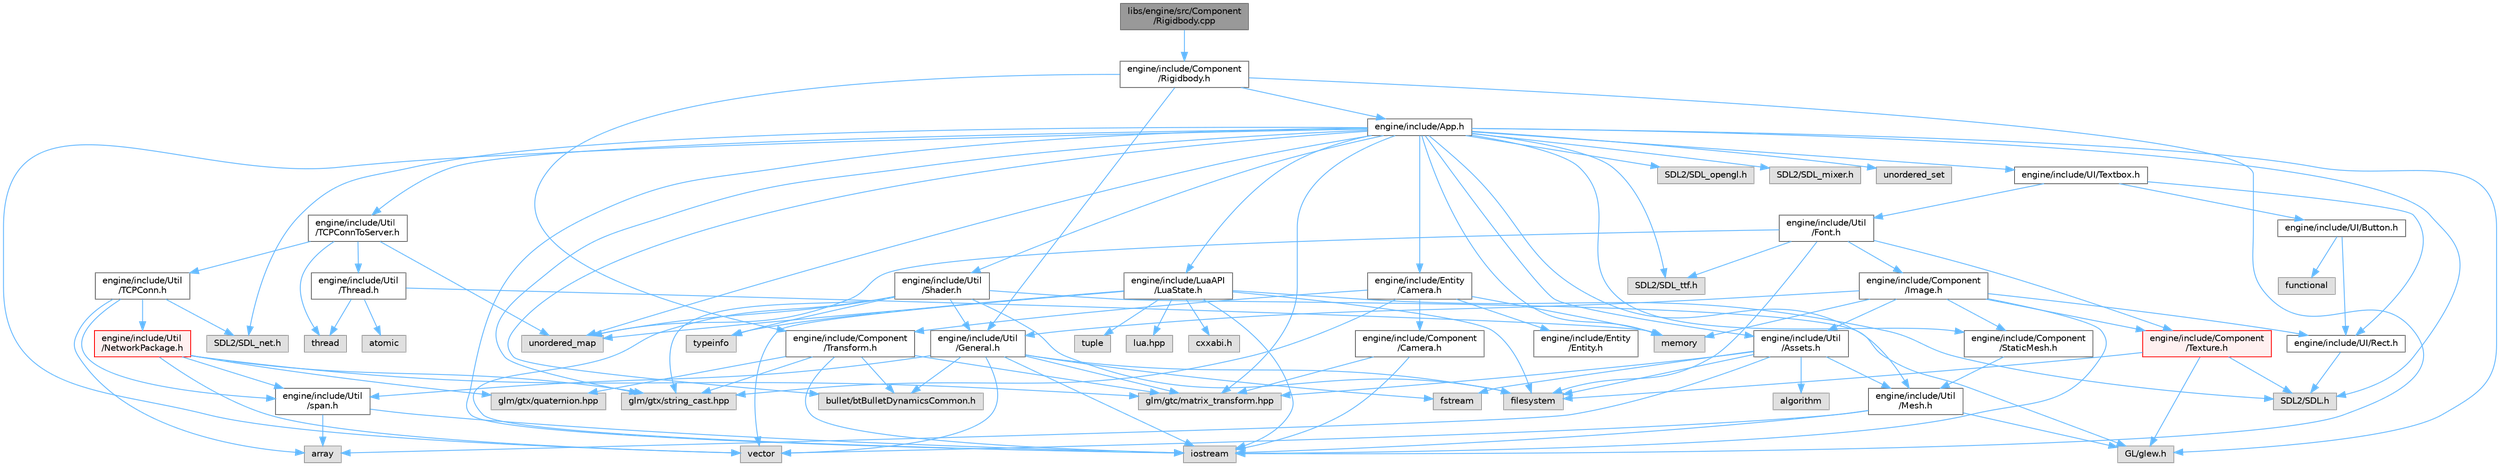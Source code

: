 digraph "libs/engine/src/Component/Rigidbody.cpp"
{
 // LATEX_PDF_SIZE
  bgcolor="transparent";
  edge [fontname=Helvetica,fontsize=10,labelfontname=Helvetica,labelfontsize=10];
  node [fontname=Helvetica,fontsize=10,shape=box,height=0.2,width=0.4];
  Node1 [label="libs/engine/src/Component\l/Rigidbody.cpp",height=0.2,width=0.4,color="gray40", fillcolor="grey60", style="filled", fontcolor="black",tooltip=" "];
  Node1 -> Node2 [color="steelblue1",style="solid"];
  Node2 [label="engine/include/Component\l/Rigidbody.h",height=0.2,width=0.4,color="grey40", fillcolor="white", style="filled",URL="$_rigidbody_8h.html",tooltip=" "];
  Node2 -> Node3 [color="steelblue1",style="solid"];
  Node3 [label="engine/include/App.h",height=0.2,width=0.4,color="grey40", fillcolor="white", style="filled",URL="$_app_8h.html",tooltip=" "];
  Node3 -> Node4 [color="steelblue1",style="solid"];
  Node4 [label="iostream",height=0.2,width=0.4,color="grey60", fillcolor="#E0E0E0", style="filled",tooltip=" "];
  Node3 -> Node5 [color="steelblue1",style="solid"];
  Node5 [label="engine/include/Entity\l/Camera.h",height=0.2,width=0.4,color="grey40", fillcolor="white", style="filled",URL="$_entity_2_camera_8h.html",tooltip=" "];
  Node5 -> Node6 [color="steelblue1",style="solid"];
  Node6 [label="memory",height=0.2,width=0.4,color="grey60", fillcolor="#E0E0E0", style="filled",tooltip=" "];
  Node5 -> Node7 [color="steelblue1",style="solid"];
  Node7 [label="engine/include/Entity\l/Entity.h",height=0.2,width=0.4,color="grey40", fillcolor="white", style="filled",URL="$_entity_8h.html",tooltip=" "];
  Node5 -> Node8 [color="steelblue1",style="solid"];
  Node8 [label="engine/include/Component\l/Camera.h",height=0.2,width=0.4,color="grey40", fillcolor="white", style="filled",URL="$_component_2_camera_8h.html",tooltip=" "];
  Node8 -> Node9 [color="steelblue1",style="solid"];
  Node9 [label="glm/gtc/matrix_transform.hpp",height=0.2,width=0.4,color="grey60", fillcolor="#E0E0E0", style="filled",tooltip=" "];
  Node8 -> Node4 [color="steelblue1",style="solid"];
  Node5 -> Node10 [color="steelblue1",style="solid"];
  Node10 [label="engine/include/Component\l/Transform.h",height=0.2,width=0.4,color="grey40", fillcolor="white", style="filled",URL="$_transform_8h.html",tooltip=" "];
  Node10 -> Node9 [color="steelblue1",style="solid"];
  Node10 -> Node11 [color="steelblue1",style="solid"];
  Node11 [label="glm/gtx/string_cast.hpp",height=0.2,width=0.4,color="grey60", fillcolor="#E0E0E0", style="filled",tooltip=" "];
  Node10 -> Node12 [color="steelblue1",style="solid"];
  Node12 [label="glm/gtx/quaternion.hpp",height=0.2,width=0.4,color="grey60", fillcolor="#E0E0E0", style="filled",tooltip=" "];
  Node10 -> Node4 [color="steelblue1",style="solid"];
  Node10 -> Node13 [color="steelblue1",style="solid"];
  Node13 [label="bullet/btBulletDynamicsCommon.h",height=0.2,width=0.4,color="grey60", fillcolor="#E0E0E0", style="filled",tooltip=" "];
  Node5 -> Node11 [color="steelblue1",style="solid"];
  Node3 -> Node14 [color="steelblue1",style="solid"];
  Node14 [label="engine/include/Util\l/Assets.h",height=0.2,width=0.4,color="grey40", fillcolor="white", style="filled",URL="$_assets_8h.html",tooltip=" "];
  Node14 -> Node15 [color="steelblue1",style="solid"];
  Node15 [label="fstream",height=0.2,width=0.4,color="grey60", fillcolor="#E0E0E0", style="filled",tooltip=" "];
  Node14 -> Node16 [color="steelblue1",style="solid"];
  Node16 [label="filesystem",height=0.2,width=0.4,color="grey60", fillcolor="#E0E0E0", style="filled",tooltip=" "];
  Node14 -> Node17 [color="steelblue1",style="solid"];
  Node17 [label="array",height=0.2,width=0.4,color="grey60", fillcolor="#E0E0E0", style="filled",tooltip=" "];
  Node14 -> Node18 [color="steelblue1",style="solid"];
  Node18 [label="algorithm",height=0.2,width=0.4,color="grey60", fillcolor="#E0E0E0", style="filled",tooltip=" "];
  Node14 -> Node19 [color="steelblue1",style="solid"];
  Node19 [label="engine/include/Util\l/Mesh.h",height=0.2,width=0.4,color="grey40", fillcolor="white", style="filled",URL="$_mesh_8h.html",tooltip=" "];
  Node19 -> Node4 [color="steelblue1",style="solid"];
  Node19 -> Node20 [color="steelblue1",style="solid"];
  Node20 [label="vector",height=0.2,width=0.4,color="grey60", fillcolor="#E0E0E0", style="filled",tooltip=" "];
  Node19 -> Node21 [color="steelblue1",style="solid"];
  Node21 [label="GL/glew.h",height=0.2,width=0.4,color="grey60", fillcolor="#E0E0E0", style="filled",tooltip=" "];
  Node14 -> Node9 [color="steelblue1",style="solid"];
  Node3 -> Node22 [color="steelblue1",style="solid"];
  Node22 [label="engine/include/Component\l/StaticMesh.h",height=0.2,width=0.4,color="grey40", fillcolor="white", style="filled",URL="$_static_mesh_8h.html",tooltip=" "];
  Node22 -> Node19 [color="steelblue1",style="solid"];
  Node3 -> Node19 [color="steelblue1",style="solid"];
  Node3 -> Node23 [color="steelblue1",style="solid"];
  Node23 [label="engine/include/Util\l/TCPConnToServer.h",height=0.2,width=0.4,color="grey40", fillcolor="white", style="filled",URL="$_t_c_p_conn_to_server_8h.html",tooltip=" "];
  Node23 -> Node24 [color="steelblue1",style="solid"];
  Node24 [label="engine/include/Util\l/TCPConn.h",height=0.2,width=0.4,color="grey40", fillcolor="white", style="filled",URL="$_t_c_p_conn_8h.html",tooltip=" "];
  Node24 -> Node25 [color="steelblue1",style="solid"];
  Node25 [label="SDL2/SDL_net.h",height=0.2,width=0.4,color="grey60", fillcolor="#E0E0E0", style="filled",tooltip=" "];
  Node24 -> Node26 [color="steelblue1",style="solid"];
  Node26 [label="engine/include/Util\l/span.h",height=0.2,width=0.4,color="grey40", fillcolor="white", style="filled",URL="$span_8h.html",tooltip=" "];
  Node26 -> Node17 [color="steelblue1",style="solid"];
  Node26 -> Node4 [color="steelblue1",style="solid"];
  Node24 -> Node27 [color="steelblue1",style="solid"];
  Node27 [label="engine/include/Util\l/NetworkPackage.h",height=0.2,width=0.4,color="red", fillcolor="#FFF0F0", style="filled",URL="$_network_package_8h.html",tooltip=" "];
  Node27 -> Node9 [color="steelblue1",style="solid"];
  Node27 -> Node11 [color="steelblue1",style="solid"];
  Node27 -> Node12 [color="steelblue1",style="solid"];
  Node27 -> Node26 [color="steelblue1",style="solid"];
  Node27 -> Node20 [color="steelblue1",style="solid"];
  Node24 -> Node17 [color="steelblue1",style="solid"];
  Node23 -> Node30 [color="steelblue1",style="solid"];
  Node30 [label="engine/include/Util\l/Thread.h",height=0.2,width=0.4,color="grey40", fillcolor="white", style="filled",URL="$_thread_8h.html",tooltip=" "];
  Node30 -> Node6 [color="steelblue1",style="solid"];
  Node30 -> Node31 [color="steelblue1",style="solid"];
  Node31 [label="thread",height=0.2,width=0.4,color="grey60", fillcolor="#E0E0E0", style="filled",tooltip=" "];
  Node30 -> Node32 [color="steelblue1",style="solid"];
  Node32 [label="atomic",height=0.2,width=0.4,color="grey60", fillcolor="#E0E0E0", style="filled",tooltip=" "];
  Node23 -> Node31 [color="steelblue1",style="solid"];
  Node23 -> Node33 [color="steelblue1",style="solid"];
  Node33 [label="unordered_map",height=0.2,width=0.4,color="grey60", fillcolor="#E0E0E0", style="filled",tooltip=" "];
  Node3 -> Node34 [color="steelblue1",style="solid"];
  Node34 [label="engine/include/Util\l/Shader.h",height=0.2,width=0.4,color="grey40", fillcolor="white", style="filled",URL="$_shader_8h.html",tooltip=" "];
  Node34 -> Node35 [color="steelblue1",style="solid"];
  Node35 [label="typeinfo",height=0.2,width=0.4,color="grey60", fillcolor="#E0E0E0", style="filled",tooltip=" "];
  Node34 -> Node21 [color="steelblue1",style="solid"];
  Node34 -> Node11 [color="steelblue1",style="solid"];
  Node34 -> Node4 [color="steelblue1",style="solid"];
  Node34 -> Node16 [color="steelblue1",style="solid"];
  Node34 -> Node33 [color="steelblue1",style="solid"];
  Node34 -> Node36 [color="steelblue1",style="solid"];
  Node36 [label="engine/include/Util\l/General.h",height=0.2,width=0.4,color="grey40", fillcolor="white", style="filled",URL="$_general_8h.html",tooltip=" "];
  Node36 -> Node16 [color="steelblue1",style="solid"];
  Node36 -> Node15 [color="steelblue1",style="solid"];
  Node36 -> Node4 [color="steelblue1",style="solid"];
  Node36 -> Node20 [color="steelblue1",style="solid"];
  Node36 -> Node9 [color="steelblue1",style="solid"];
  Node36 -> Node13 [color="steelblue1",style="solid"];
  Node36 -> Node26 [color="steelblue1",style="solid"];
  Node3 -> Node37 [color="steelblue1",style="solid"];
  Node37 [label="engine/include/LuaAPI\l/LuaState.h",height=0.2,width=0.4,color="grey40", fillcolor="white", style="filled",URL="$_lua_state_8h.html",tooltip=" "];
  Node37 -> Node38 [color="steelblue1",style="solid"];
  Node38 [label="lua.hpp",height=0.2,width=0.4,color="grey60", fillcolor="#E0E0E0", style="filled",tooltip=" "];
  Node37 -> Node16 [color="steelblue1",style="solid"];
  Node37 -> Node4 [color="steelblue1",style="solid"];
  Node37 -> Node20 [color="steelblue1",style="solid"];
  Node37 -> Node35 [color="steelblue1",style="solid"];
  Node37 -> Node39 [color="steelblue1",style="solid"];
  Node39 [label="cxxabi.h",height=0.2,width=0.4,color="grey60", fillcolor="#E0E0E0", style="filled",tooltip=" "];
  Node37 -> Node40 [color="steelblue1",style="solid"];
  Node40 [label="tuple",height=0.2,width=0.4,color="grey60", fillcolor="#E0E0E0", style="filled",tooltip=" "];
  Node37 -> Node33 [color="steelblue1",style="solid"];
  Node37 -> Node41 [color="steelblue1",style="solid"];
  Node41 [label="SDL2/SDL.h",height=0.2,width=0.4,color="grey60", fillcolor="#E0E0E0", style="filled",tooltip=" "];
  Node3 -> Node42 [color="steelblue1",style="solid"];
  Node42 [label="engine/include/UI/Textbox.h",height=0.2,width=0.4,color="grey40", fillcolor="white", style="filled",URL="$_textbox_8h.html",tooltip=" "];
  Node42 -> Node43 [color="steelblue1",style="solid"];
  Node43 [label="engine/include/UI/Rect.h",height=0.2,width=0.4,color="grey40", fillcolor="white", style="filled",URL="$_rect_8h.html",tooltip=" "];
  Node43 -> Node41 [color="steelblue1",style="solid"];
  Node42 -> Node44 [color="steelblue1",style="solid"];
  Node44 [label="engine/include/UI/Button.h",height=0.2,width=0.4,color="grey40", fillcolor="white", style="filled",URL="$_button_8h.html",tooltip=" "];
  Node44 -> Node45 [color="steelblue1",style="solid"];
  Node45 [label="functional",height=0.2,width=0.4,color="grey60", fillcolor="#E0E0E0", style="filled",tooltip=" "];
  Node44 -> Node43 [color="steelblue1",style="solid"];
  Node42 -> Node46 [color="steelblue1",style="solid"];
  Node46 [label="engine/include/Util\l/Font.h",height=0.2,width=0.4,color="grey40", fillcolor="white", style="filled",URL="$_font_8h.html",tooltip=" "];
  Node46 -> Node47 [color="steelblue1",style="solid"];
  Node47 [label="SDL2/SDL_ttf.h",height=0.2,width=0.4,color="grey60", fillcolor="#E0E0E0", style="filled",tooltip=" "];
  Node46 -> Node16 [color="steelblue1",style="solid"];
  Node46 -> Node48 [color="steelblue1",style="solid"];
  Node48 [label="engine/include/Component\l/Texture.h",height=0.2,width=0.4,color="red", fillcolor="#FFF0F0", style="filled",URL="$_texture_8h.html",tooltip=" "];
  Node48 -> Node16 [color="steelblue1",style="solid"];
  Node48 -> Node21 [color="steelblue1",style="solid"];
  Node48 -> Node41 [color="steelblue1",style="solid"];
  Node46 -> Node50 [color="steelblue1",style="solid"];
  Node50 [label="engine/include/Component\l/Image.h",height=0.2,width=0.4,color="grey40", fillcolor="white", style="filled",URL="$_image_8h.html",tooltip=" "];
  Node50 -> Node36 [color="steelblue1",style="solid"];
  Node50 -> Node48 [color="steelblue1",style="solid"];
  Node50 -> Node22 [color="steelblue1",style="solid"];
  Node50 -> Node14 [color="steelblue1",style="solid"];
  Node50 -> Node4 [color="steelblue1",style="solid"];
  Node50 -> Node6 [color="steelblue1",style="solid"];
  Node50 -> Node43 [color="steelblue1",style="solid"];
  Node46 -> Node33 [color="steelblue1",style="solid"];
  Node3 -> Node6 [color="steelblue1",style="solid"];
  Node3 -> Node20 [color="steelblue1",style="solid"];
  Node3 -> Node33 [color="steelblue1",style="solid"];
  Node3 -> Node9 [color="steelblue1",style="solid"];
  Node3 -> Node21 [color="steelblue1",style="solid"];
  Node3 -> Node41 [color="steelblue1",style="solid"];
  Node3 -> Node51 [color="steelblue1",style="solid"];
  Node51 [label="SDL2/SDL_opengl.h",height=0.2,width=0.4,color="grey60", fillcolor="#E0E0E0", style="filled",tooltip=" "];
  Node3 -> Node47 [color="steelblue1",style="solid"];
  Node3 -> Node52 [color="steelblue1",style="solid"];
  Node52 [label="SDL2/SDL_mixer.h",height=0.2,width=0.4,color="grey60", fillcolor="#E0E0E0", style="filled",tooltip=" "];
  Node3 -> Node25 [color="steelblue1",style="solid"];
  Node3 -> Node13 [color="steelblue1",style="solid"];
  Node3 -> Node53 [color="steelblue1",style="solid"];
  Node53 [label="unordered_set",height=0.2,width=0.4,color="grey60", fillcolor="#E0E0E0", style="filled",tooltip=" "];
  Node3 -> Node11 [color="steelblue1",style="solid"];
  Node2 -> Node10 [color="steelblue1",style="solid"];
  Node2 -> Node36 [color="steelblue1",style="solid"];
  Node2 -> Node4 [color="steelblue1",style="solid"];
}
